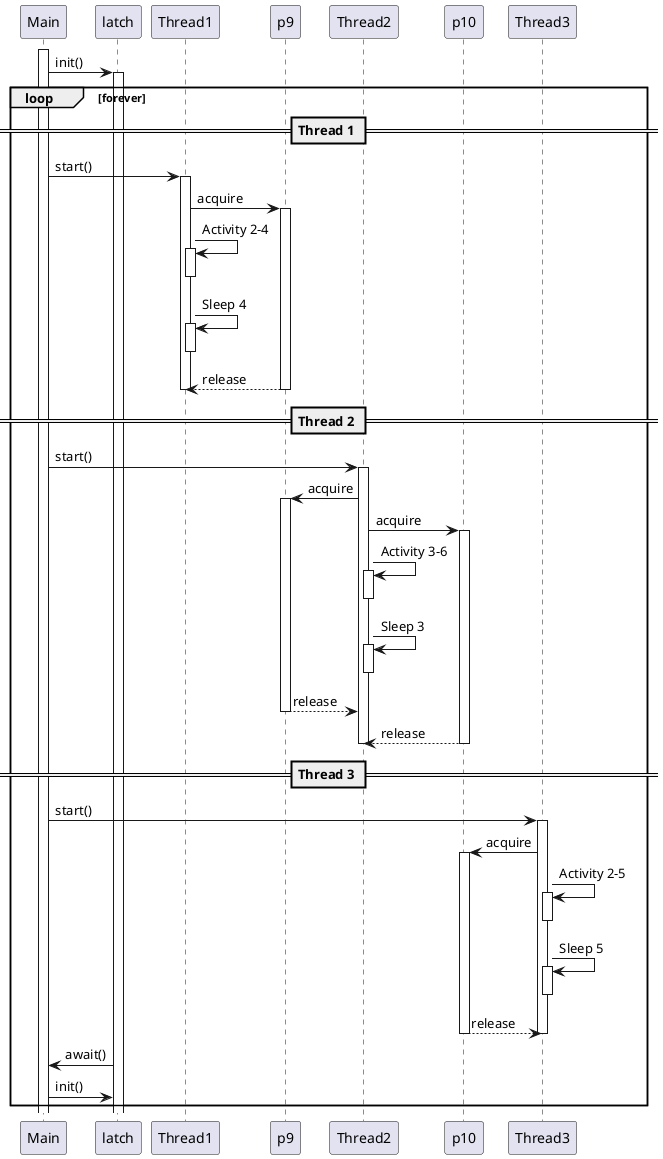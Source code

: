 @startuml

activate Main
Main -> latch : init()
activate latch
loop forever

    == Thread 1 ==
    Main -> Thread1 : start()
    activate Thread1
    Thread1 -> p9: acquire
    activate p9
    Thread1 -> Thread1: Activity 2-4
    activate Thread1
    deactivate Thread1
    Thread1 -> Thread1: Sleep 4
    activate Thread1
    deactivate Thread1
    Thread1 <-- p9: release
    deactivate p9
    deactivate Thread1

    == Thread 2 ==
    Main -> Thread2 : start()
    activate Thread2
    Thread2 -> p9: acquire
    activate p9
    Thread2 -> p10: acquire
    activate p10
    Thread2 -> Thread2: Activity 3-6
    activate Thread2
    deactivate Thread2
    Thread2 -> Thread2: Sleep 3
    activate Thread2
    deactivate Thread2
    Thread2 <-- p9: release
    deactivate p9
    Thread2 <-- p10: release
    deactivate p10
    deactivate Thread2

    == Thread 3 ==
    Main -> Thread3 : start()
    activate Thread3
    Thread3 -> p10: acquire
    activate p10
    Thread3 -> Thread3: Activity 2-5
    activate Thread3
    deactivate Thread3
    Thread3 -> Thread3: Sleep 5
    activate Thread3
    deactivate Thread3
    Thread3 <-- p10: release
    deactivate p10
    deactivate Thread3

    latch -> Main : await()
    Main -> latch : init()
end loop

@enduml

